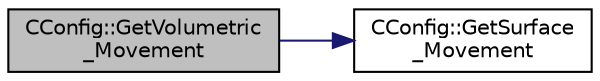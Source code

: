 digraph "CConfig::GetVolumetric_Movement"
{
  edge [fontname="Helvetica",fontsize="10",labelfontname="Helvetica",labelfontsize="10"];
  node [fontname="Helvetica",fontsize="10",shape=record];
  rankdir="LR";
  Node13633 [label="CConfig::GetVolumetric\l_Movement",height=0.2,width=0.4,color="black", fillcolor="grey75", style="filled", fontcolor="black"];
  Node13633 -> Node13634 [color="midnightblue",fontsize="10",style="solid",fontname="Helvetica"];
  Node13634 [label="CConfig::GetSurface\l_Movement",height=0.2,width=0.4,color="black", fillcolor="white", style="filled",URL="$class_c_config.html#a67dbc09d0ad95072023d7f356333d6c8",tooltip="Get information about deforming markers. "];
}
